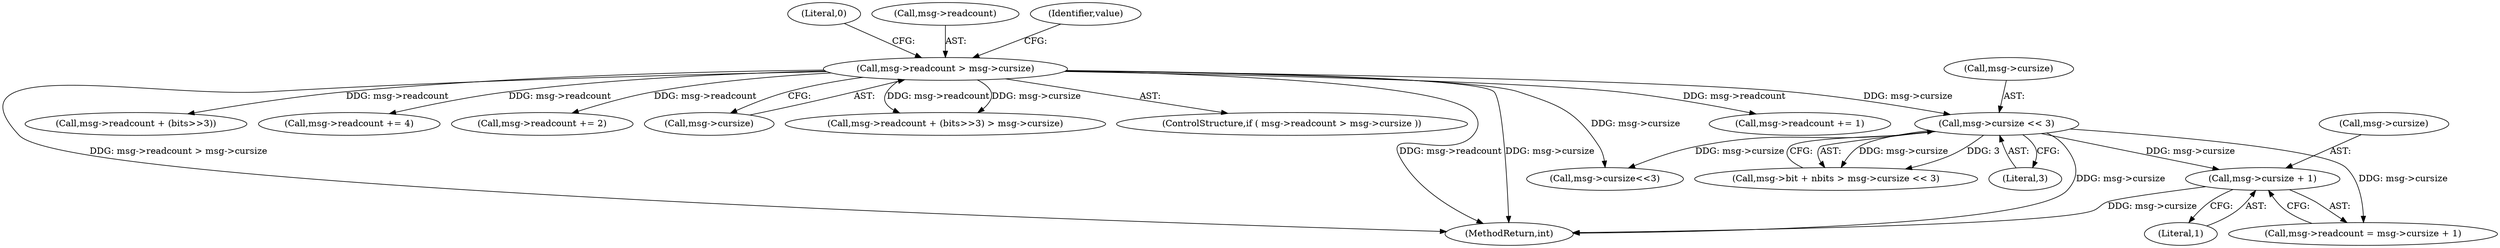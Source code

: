 digraph "0_ioq3_d2b1d124d4055c2fcbe5126863487c52fd58cca1_4@pointer" {
"1000288" [label="(Call,msg->cursize + 1)"];
"1000278" [label="(Call,msg->cursize << 3)"];
"1000110" [label="(Call,msg->readcount > msg->cursize)"];
"1000272" [label="(Call,msg->bit + nbits > msg->cursize << 3)"];
"1000282" [label="(Literal,3)"];
"1000119" [label="(Literal,0)"];
"1000183" [label="(Call,msg->readcount += 1)"];
"1000110" [label="(Call,msg->readcount > msg->cursize)"];
"1000284" [label="(Call,msg->readcount = msg->cursize + 1)"];
"1000351" [label="(Call,msg->cursize<<3)"];
"1000147" [label="(Call,msg->readcount + (bits>>3))"];
"1000111" [label="(Call,msg->readcount)"];
"1000292" [label="(Literal,1)"];
"1000241" [label="(Call,msg->readcount += 4)"];
"1000214" [label="(Call,msg->readcount += 2)"];
"1000114" [label="(Call,msg->cursize)"];
"1000288" [label="(Call,msg->cursize + 1)"];
"1000289" [label="(Call,msg->cursize)"];
"1000146" [label="(Call,msg->readcount + (bits>>3) > msg->cursize)"];
"1000278" [label="(Call,msg->cursize << 3)"];
"1000279" [label="(Call,msg->cursize)"];
"1000121" [label="(Identifier,value)"];
"1000109" [label="(ControlStructure,if ( msg->readcount > msg->cursize ))"];
"1000428" [label="(MethodReturn,int)"];
"1000288" -> "1000284"  [label="AST: "];
"1000288" -> "1000292"  [label="CFG: "];
"1000289" -> "1000288"  [label="AST: "];
"1000292" -> "1000288"  [label="AST: "];
"1000284" -> "1000288"  [label="CFG: "];
"1000288" -> "1000428"  [label="DDG: msg->cursize"];
"1000278" -> "1000288"  [label="DDG: msg->cursize"];
"1000278" -> "1000272"  [label="AST: "];
"1000278" -> "1000282"  [label="CFG: "];
"1000279" -> "1000278"  [label="AST: "];
"1000282" -> "1000278"  [label="AST: "];
"1000272" -> "1000278"  [label="CFG: "];
"1000278" -> "1000428"  [label="DDG: msg->cursize"];
"1000278" -> "1000272"  [label="DDG: msg->cursize"];
"1000278" -> "1000272"  [label="DDG: 3"];
"1000110" -> "1000278"  [label="DDG: msg->cursize"];
"1000278" -> "1000284"  [label="DDG: msg->cursize"];
"1000278" -> "1000351"  [label="DDG: msg->cursize"];
"1000110" -> "1000109"  [label="AST: "];
"1000110" -> "1000114"  [label="CFG: "];
"1000111" -> "1000110"  [label="AST: "];
"1000114" -> "1000110"  [label="AST: "];
"1000119" -> "1000110"  [label="CFG: "];
"1000121" -> "1000110"  [label="CFG: "];
"1000110" -> "1000428"  [label="DDG: msg->cursize"];
"1000110" -> "1000428"  [label="DDG: msg->readcount > msg->cursize"];
"1000110" -> "1000428"  [label="DDG: msg->readcount"];
"1000110" -> "1000146"  [label="DDG: msg->readcount"];
"1000110" -> "1000146"  [label="DDG: msg->cursize"];
"1000110" -> "1000147"  [label="DDG: msg->readcount"];
"1000110" -> "1000183"  [label="DDG: msg->readcount"];
"1000110" -> "1000214"  [label="DDG: msg->readcount"];
"1000110" -> "1000241"  [label="DDG: msg->readcount"];
"1000110" -> "1000351"  [label="DDG: msg->cursize"];
}
